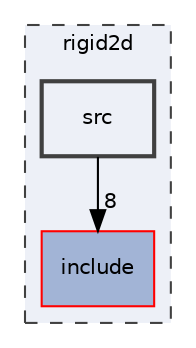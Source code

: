 digraph "rigid2d/src"
{
 // LATEX_PDF_SIZE
  edge [fontname="Helvetica",fontsize="10",labelfontname="Helvetica",labelfontsize="10"];
  node [fontname="Helvetica",fontsize="10",shape=record];
  compound=true
  subgraph clusterdir_d09810d5115b48fcdca4443ac0f353e3 {
    graph [ bgcolor="#edf0f7", pencolor="grey25", style="filled,dashed,", label="rigid2d", fontname="Helvetica", fontsize="10", URL="dir_d09810d5115b48fcdca4443ac0f353e3.html"]
  dir_f37c86df319380eba1ba52a2294a08f0 [shape=box, label="include", style="filled,", fillcolor="#a2b4d6", color="red", URL="dir_f37c86df319380eba1ba52a2294a08f0.html"];
  dir_a45efba6f15c6b01c48486e646d38baf [shape=box, label="src", style="filled,bold,", fillcolor="#edf0f7", color="grey25", URL="dir_a45efba6f15c6b01c48486e646d38baf.html"];
  }
  dir_a45efba6f15c6b01c48486e646d38baf->dir_f37c86df319380eba1ba52a2294a08f0 [headlabel="8", labeldistance=1.5 headhref="dir_000012_000001.html"];
}
